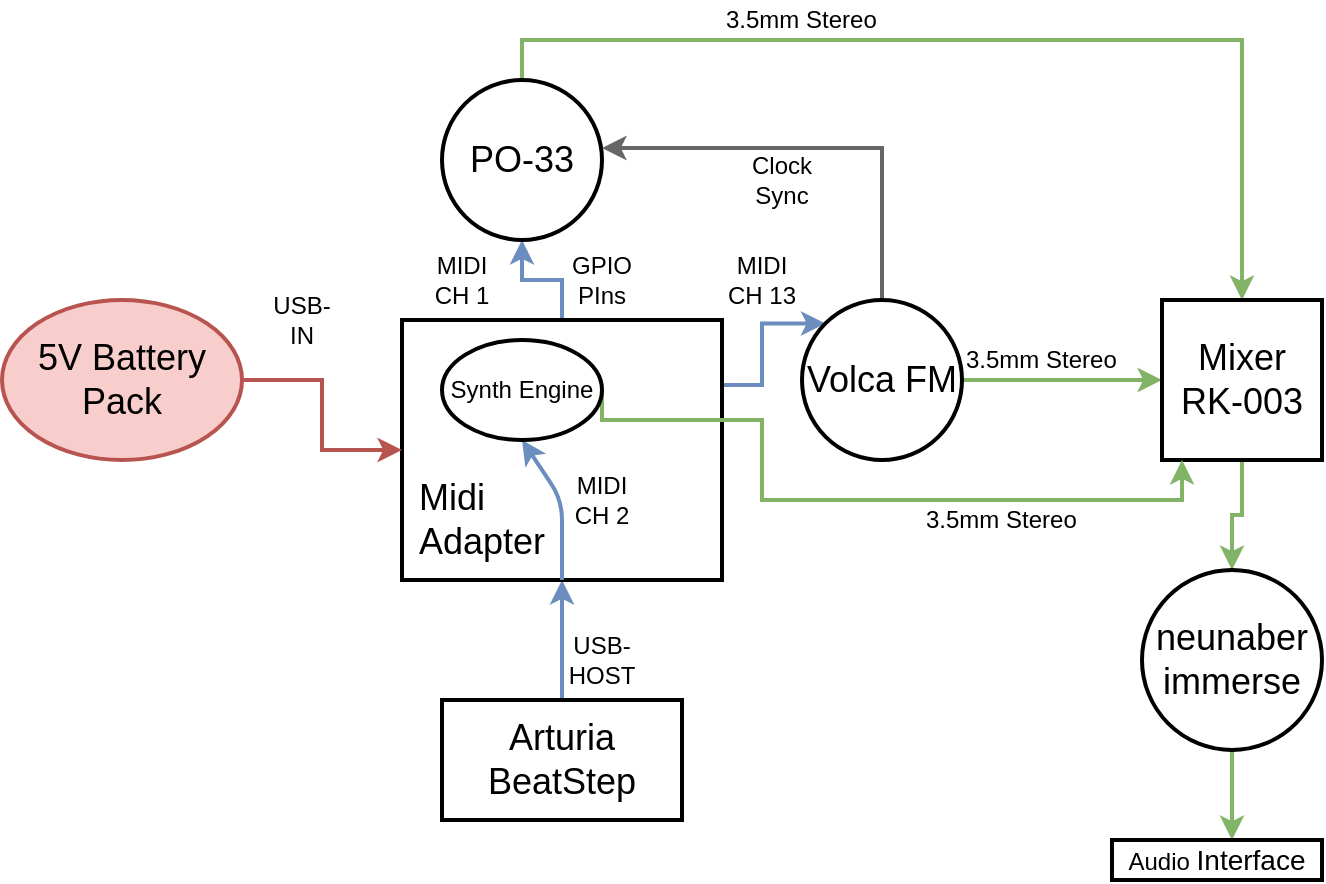 <mxfile version="10.6.0" type="device"><diagram id="YnPpTf3_VZ_4Kd49zFWY" name="Page-1"><mxGraphModel dx="1378" dy="682" grid="1" gridSize="10" guides="1" tooltips="1" connect="1" arrows="1" fold="1" page="1" pageScale="1" pageWidth="850" pageHeight="1100" math="0" shadow="0"><root><mxCell id="0"/><mxCell id="1" parent="0"/><mxCell id="KNBr1oaNaQdVUwDOqDdI-34" style="edgeStyle=orthogonalEdgeStyle;rounded=0;orthogonalLoop=1;jettySize=auto;html=1;exitX=0.5;exitY=0;exitDx=0;exitDy=0;strokeWidth=2;fillColor=#dae8fc;strokeColor=#6c8ebf;" edge="1" parent="1" source="KNBr1oaNaQdVUwDOqDdI-1"><mxGeometry relative="1" as="geometry"><mxPoint x="370" y="360" as="targetPoint"/></mxGeometry></mxCell><mxCell id="KNBr1oaNaQdVUwDOqDdI-1" value="&lt;font style=&quot;font-size: 18px&quot;&gt;Arturia BeatStep&lt;/font&gt;" style="rounded=0;whiteSpace=wrap;html=1;strokeWidth=2;" vertex="1" parent="1"><mxGeometry x="310" y="420" width="120" height="60" as="geometry"/></mxCell><mxCell id="KNBr1oaNaQdVUwDOqDdI-20" style="edgeStyle=orthogonalEdgeStyle;rounded=0;orthogonalLoop=1;jettySize=auto;html=1;exitX=0.5;exitY=0;exitDx=0;exitDy=0;entryX=0.5;entryY=1;entryDx=0;entryDy=0;strokeWidth=2;fillColor=#dae8fc;strokeColor=#6c8ebf;" edge="1" parent="1" source="KNBr1oaNaQdVUwDOqDdI-3" target="KNBr1oaNaQdVUwDOqDdI-4"><mxGeometry relative="1" as="geometry"/></mxCell><mxCell id="KNBr1oaNaQdVUwDOqDdI-35" style="edgeStyle=orthogonalEdgeStyle;rounded=0;orthogonalLoop=1;jettySize=auto;html=1;exitX=1;exitY=0.25;exitDx=0;exitDy=0;entryX=0;entryY=0;entryDx=0;entryDy=0;strokeWidth=2;gradientColor=#7ea6e0;fillColor=#dae8fc;strokeColor=#6c8ebf;" edge="1" parent="1" source="KNBr1oaNaQdVUwDOqDdI-3" target="KNBr1oaNaQdVUwDOqDdI-5"><mxGeometry relative="1" as="geometry"/></mxCell><mxCell id="KNBr1oaNaQdVUwDOqDdI-3" value="&lt;div style=&quot;text-align: left&quot;&gt;&lt;br&gt;&lt;/div&gt;" style="rounded=0;whiteSpace=wrap;html=1;strokeWidth=2;" vertex="1" parent="1"><mxGeometry x="290" y="230" width="160" height="130" as="geometry"/></mxCell><mxCell id="KNBr1oaNaQdVUwDOqDdI-16" style="edgeStyle=orthogonalEdgeStyle;rounded=0;orthogonalLoop=1;jettySize=auto;html=1;exitX=0.5;exitY=0;exitDx=0;exitDy=0;strokeWidth=2;entryX=0.5;entryY=0;entryDx=0;entryDy=0;fillColor=#d5e8d4;strokeColor=#82b366;" edge="1" parent="1" source="KNBr1oaNaQdVUwDOqDdI-4" target="KNBr1oaNaQdVUwDOqDdI-13"><mxGeometry relative="1" as="geometry"><mxPoint x="740" y="160" as="targetPoint"/><Array as="points"><mxPoint x="350" y="90"/><mxPoint x="710" y="90"/></Array></mxGeometry></mxCell><mxCell id="KNBr1oaNaQdVUwDOqDdI-4" value="&lt;font style=&quot;font-size: 18px&quot;&gt;PO-33&lt;/font&gt;" style="ellipse;whiteSpace=wrap;html=1;aspect=fixed;strokeWidth=2;" vertex="1" parent="1"><mxGeometry x="310" y="110" width="80" height="80" as="geometry"/></mxCell><mxCell id="KNBr1oaNaQdVUwDOqDdI-17" style="edgeStyle=orthogonalEdgeStyle;rounded=0;orthogonalLoop=1;jettySize=auto;html=1;exitX=0.5;exitY=0;exitDx=0;exitDy=0;entryX=1;entryY=0.425;entryDx=0;entryDy=0;entryPerimeter=0;strokeWidth=2;fillColor=#f5f5f5;strokeColor=#666666;gradientColor=#b3b3b3;" edge="1" parent="1" source="KNBr1oaNaQdVUwDOqDdI-5" target="KNBr1oaNaQdVUwDOqDdI-4"><mxGeometry relative="1" as="geometry"/></mxCell><mxCell id="KNBr1oaNaQdVUwDOqDdI-18" style="edgeStyle=orthogonalEdgeStyle;rounded=0;orthogonalLoop=1;jettySize=auto;html=1;exitX=1;exitY=0.5;exitDx=0;exitDy=0;entryX=0;entryY=0.5;entryDx=0;entryDy=0;strokeWidth=2;fillColor=#d5e8d4;strokeColor=#82b366;" edge="1" parent="1" source="KNBr1oaNaQdVUwDOqDdI-5" target="KNBr1oaNaQdVUwDOqDdI-13"><mxGeometry relative="1" as="geometry"/></mxCell><mxCell id="KNBr1oaNaQdVUwDOqDdI-5" value="&lt;font style=&quot;font-size: 18px&quot;&gt;Volca FM&lt;/font&gt;" style="ellipse;whiteSpace=wrap;html=1;aspect=fixed;strokeWidth=2;" vertex="1" parent="1"><mxGeometry x="490" y="220" width="80" height="80" as="geometry"/></mxCell><mxCell id="KNBr1oaNaQdVUwDOqDdI-11" style="edgeStyle=orthogonalEdgeStyle;rounded=0;orthogonalLoop=1;jettySize=auto;html=1;exitX=1;exitY=0.5;exitDx=0;exitDy=0;entryX=0;entryY=0.5;entryDx=0;entryDy=0;strokeWidth=2;fillColor=#f8cecc;strokeColor=#b85450;" edge="1" parent="1" source="KNBr1oaNaQdVUwDOqDdI-6" target="KNBr1oaNaQdVUwDOqDdI-3"><mxGeometry relative="1" as="geometry"/></mxCell><mxCell id="KNBr1oaNaQdVUwDOqDdI-6" value="&lt;font style=&quot;font-size: 18px&quot;&gt;5V Battery Pack&lt;/font&gt;" style="ellipse;whiteSpace=wrap;html=1;strokeWidth=2;fillColor=#f8cecc;strokeColor=#b85450;" vertex="1" parent="1"><mxGeometry x="90" y="220" width="120" height="80" as="geometry"/></mxCell><mxCell id="KNBr1oaNaQdVUwDOqDdI-10" value="USB-HOST" style="text;html=1;strokeColor=none;fillColor=none;align=center;verticalAlign=middle;whiteSpace=wrap;rounded=0;" vertex="1" parent="1"><mxGeometry x="370" y="390" width="40" height="20" as="geometry"/></mxCell><mxCell id="KNBr1oaNaQdVUwDOqDdI-12" value="USB-IN" style="text;html=1;strokeColor=none;fillColor=none;align=center;verticalAlign=middle;whiteSpace=wrap;rounded=0;" vertex="1" parent="1"><mxGeometry x="220" y="220" width="40" height="20" as="geometry"/></mxCell><mxCell id="KNBr1oaNaQdVUwDOqDdI-42" style="edgeStyle=orthogonalEdgeStyle;rounded=0;orthogonalLoop=1;jettySize=auto;html=1;exitX=0.5;exitY=1;exitDx=0;exitDy=0;entryX=0.5;entryY=0;entryDx=0;entryDy=0;strokeWidth=2;fillColor=#d5e8d4;strokeColor=#82b366;" edge="1" parent="1" source="KNBr1oaNaQdVUwDOqDdI-13" target="KNBr1oaNaQdVUwDOqDdI-40"><mxGeometry relative="1" as="geometry"/></mxCell><mxCell id="KNBr1oaNaQdVUwDOqDdI-13" value="&lt;font style=&quot;font-size: 18px&quot;&gt;Mixer&lt;br&gt;RK-003&lt;/font&gt;&lt;br&gt;" style="whiteSpace=wrap;html=1;aspect=fixed;strokeWidth=2;" vertex="1" parent="1"><mxGeometry x="670" y="220" width="80" height="80" as="geometry"/></mxCell><mxCell id="KNBr1oaNaQdVUwDOqDdI-19" value="" style="endArrow=classic;html=1;strokeWidth=2;entryX=0.5;entryY=1;entryDx=0;entryDy=0;exitX=0.5;exitY=1;exitDx=0;exitDy=0;fillColor=#dae8fc;strokeColor=#6c8ebf;" edge="1" parent="1" source="KNBr1oaNaQdVUwDOqDdI-3" target="KNBr1oaNaQdVUwDOqDdI-23"><mxGeometry width="50" height="50" relative="1" as="geometry"><mxPoint x="387" y="350" as="sourcePoint"/><mxPoint x="345" y="290" as="targetPoint"/><Array as="points"><mxPoint x="370" y="320"/></Array></mxGeometry></mxCell><mxCell id="KNBr1oaNaQdVUwDOqDdI-21" value="GPIO PIns" style="text;html=1;strokeColor=none;fillColor=none;align=center;verticalAlign=middle;whiteSpace=wrap;rounded=0;" vertex="1" parent="1"><mxGeometry x="370" y="200" width="40" height="20" as="geometry"/></mxCell><mxCell id="KNBr1oaNaQdVUwDOqDdI-22" value="Clock Sync" style="text;html=1;strokeColor=none;fillColor=none;align=center;verticalAlign=middle;whiteSpace=wrap;rounded=0;" vertex="1" parent="1"><mxGeometry x="460" y="150" width="40" height="20" as="geometry"/></mxCell><mxCell id="KNBr1oaNaQdVUwDOqDdI-32" style="edgeStyle=orthogonalEdgeStyle;rounded=0;orthogonalLoop=1;jettySize=auto;html=1;exitX=1;exitY=0.5;exitDx=0;exitDy=0;strokeWidth=2;fillColor=#d5e8d4;strokeColor=#82b366;" edge="1" parent="1" source="KNBr1oaNaQdVUwDOqDdI-23"><mxGeometry relative="1" as="geometry"><mxPoint x="680" y="300" as="targetPoint"/><Array as="points"><mxPoint x="390" y="280"/><mxPoint x="470" y="280"/><mxPoint x="470" y="320"/><mxPoint x="680" y="320"/></Array></mxGeometry></mxCell><mxCell id="KNBr1oaNaQdVUwDOqDdI-23" value="Synth Engine" style="ellipse;whiteSpace=wrap;html=1;strokeWidth=2;" vertex="1" parent="1"><mxGeometry x="310" y="240" width="80" height="50" as="geometry"/></mxCell><mxCell id="KNBr1oaNaQdVUwDOqDdI-24" value="&lt;div style=&quot;text-align: justify&quot;&gt;&lt;span style=&quot;font-size: 18px&quot;&gt;Midi Adapter&lt;/span&gt;&lt;/div&gt;" style="text;html=1;strokeColor=none;fillColor=none;align=center;verticalAlign=middle;whiteSpace=wrap;rounded=0;" vertex="1" parent="1"><mxGeometry x="310" y="320" width="40" height="20" as="geometry"/></mxCell><mxCell id="KNBr1oaNaQdVUwDOqDdI-30" value="MIDI CH 2" style="text;html=1;strokeColor=none;fillColor=none;align=center;verticalAlign=middle;whiteSpace=wrap;rounded=0;" vertex="1" parent="1"><mxGeometry x="370" y="310" width="40" height="20" as="geometry"/></mxCell><mxCell id="KNBr1oaNaQdVUwDOqDdI-31" value="MIDI CH 1" style="text;html=1;strokeColor=none;fillColor=none;align=center;verticalAlign=middle;whiteSpace=wrap;rounded=0;" vertex="1" parent="1"><mxGeometry x="300" y="200" width="40" height="20" as="geometry"/></mxCell><mxCell id="KNBr1oaNaQdVUwDOqDdI-36" value="MIDI CH 13" style="text;html=1;strokeColor=none;fillColor=#ffffff;align=center;verticalAlign=middle;whiteSpace=wrap;rounded=0;" vertex="1" parent="1"><mxGeometry x="450" y="200" width="40" height="20" as="geometry"/></mxCell><mxCell id="KNBr1oaNaQdVUwDOqDdI-37" value="3.5mm Stereo" style="text;html=1;resizable=0;points=[];autosize=1;align=left;verticalAlign=top;spacingTop=-4;" vertex="1" parent="1"><mxGeometry x="550" y="320" width="90" height="20" as="geometry"/></mxCell><mxCell id="KNBr1oaNaQdVUwDOqDdI-38" value="3.5mm Stereo" style="text;html=1;resizable=0;points=[];autosize=1;align=left;verticalAlign=top;spacingTop=-4;" vertex="1" parent="1"><mxGeometry x="450" y="70" width="90" height="20" as="geometry"/></mxCell><mxCell id="KNBr1oaNaQdVUwDOqDdI-50" style="edgeStyle=orthogonalEdgeStyle;rounded=0;orthogonalLoop=1;jettySize=auto;html=1;exitX=0.5;exitY=1;exitDx=0;exitDy=0;strokeWidth=2;fillColor=#d5e8d4;strokeColor=#82b366;" edge="1" parent="1" source="KNBr1oaNaQdVUwDOqDdI-40"><mxGeometry relative="1" as="geometry"><mxPoint x="705" y="490" as="targetPoint"/></mxGeometry></mxCell><mxCell id="KNBr1oaNaQdVUwDOqDdI-40" value="&lt;font style=&quot;font-size: 18px&quot;&gt;neunaber immerse&lt;/font&gt;" style="ellipse;whiteSpace=wrap;html=1;aspect=fixed;strokeWidth=2;fillColor=#ffffff;" vertex="1" parent="1"><mxGeometry x="660" y="355" width="90" height="90" as="geometry"/></mxCell><mxCell id="KNBr1oaNaQdVUwDOqDdI-43" value="3.5mm Stereo" style="text;html=1;resizable=0;points=[];autosize=1;align=left;verticalAlign=top;spacingTop=-4;" vertex="1" parent="1"><mxGeometry x="570" y="240" width="90" height="20" as="geometry"/></mxCell><mxCell id="KNBr1oaNaQdVUwDOqDdI-51" value="Audio &lt;font style=&quot;font-size: 14px&quot;&gt;Interface&lt;/font&gt;" style="rounded=0;whiteSpace=wrap;html=1;strokeWidth=2;fillColor=#ffffff;" vertex="1" parent="1"><mxGeometry x="645" y="490" width="105" height="20" as="geometry"/></mxCell></root></mxGraphModel></diagram></mxfile>